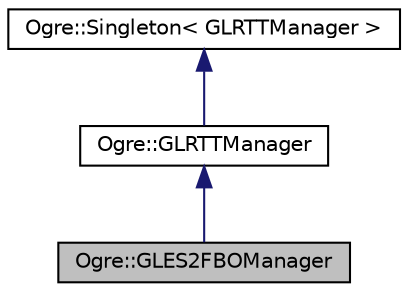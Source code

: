 digraph "Ogre::GLES2FBOManager"
{
  bgcolor="transparent";
  edge [fontname="Helvetica",fontsize="10",labelfontname="Helvetica",labelfontsize="10"];
  node [fontname="Helvetica",fontsize="10",shape=record];
  Node0 [label="Ogre::GLES2FBOManager",height=0.2,width=0.4,color="black", fillcolor="grey75", style="filled", fontcolor="black"];
  Node1 -> Node0 [dir="back",color="midnightblue",fontsize="10",style="solid",fontname="Helvetica"];
  Node1 [label="Ogre::GLRTTManager",height=0.2,width=0.4,color="black",URL="$class_ogre_1_1_g_l_r_t_t_manager.html",tooltip="Manager/factory for RenderTextures. "];
  Node2 -> Node1 [dir="back",color="midnightblue",fontsize="10",style="solid",fontname="Helvetica"];
  Node2 [label="Ogre::Singleton\< GLRTTManager \>",height=0.2,width=0.4,color="black",URL="$class_ogre_1_1_singleton.html"];
}
